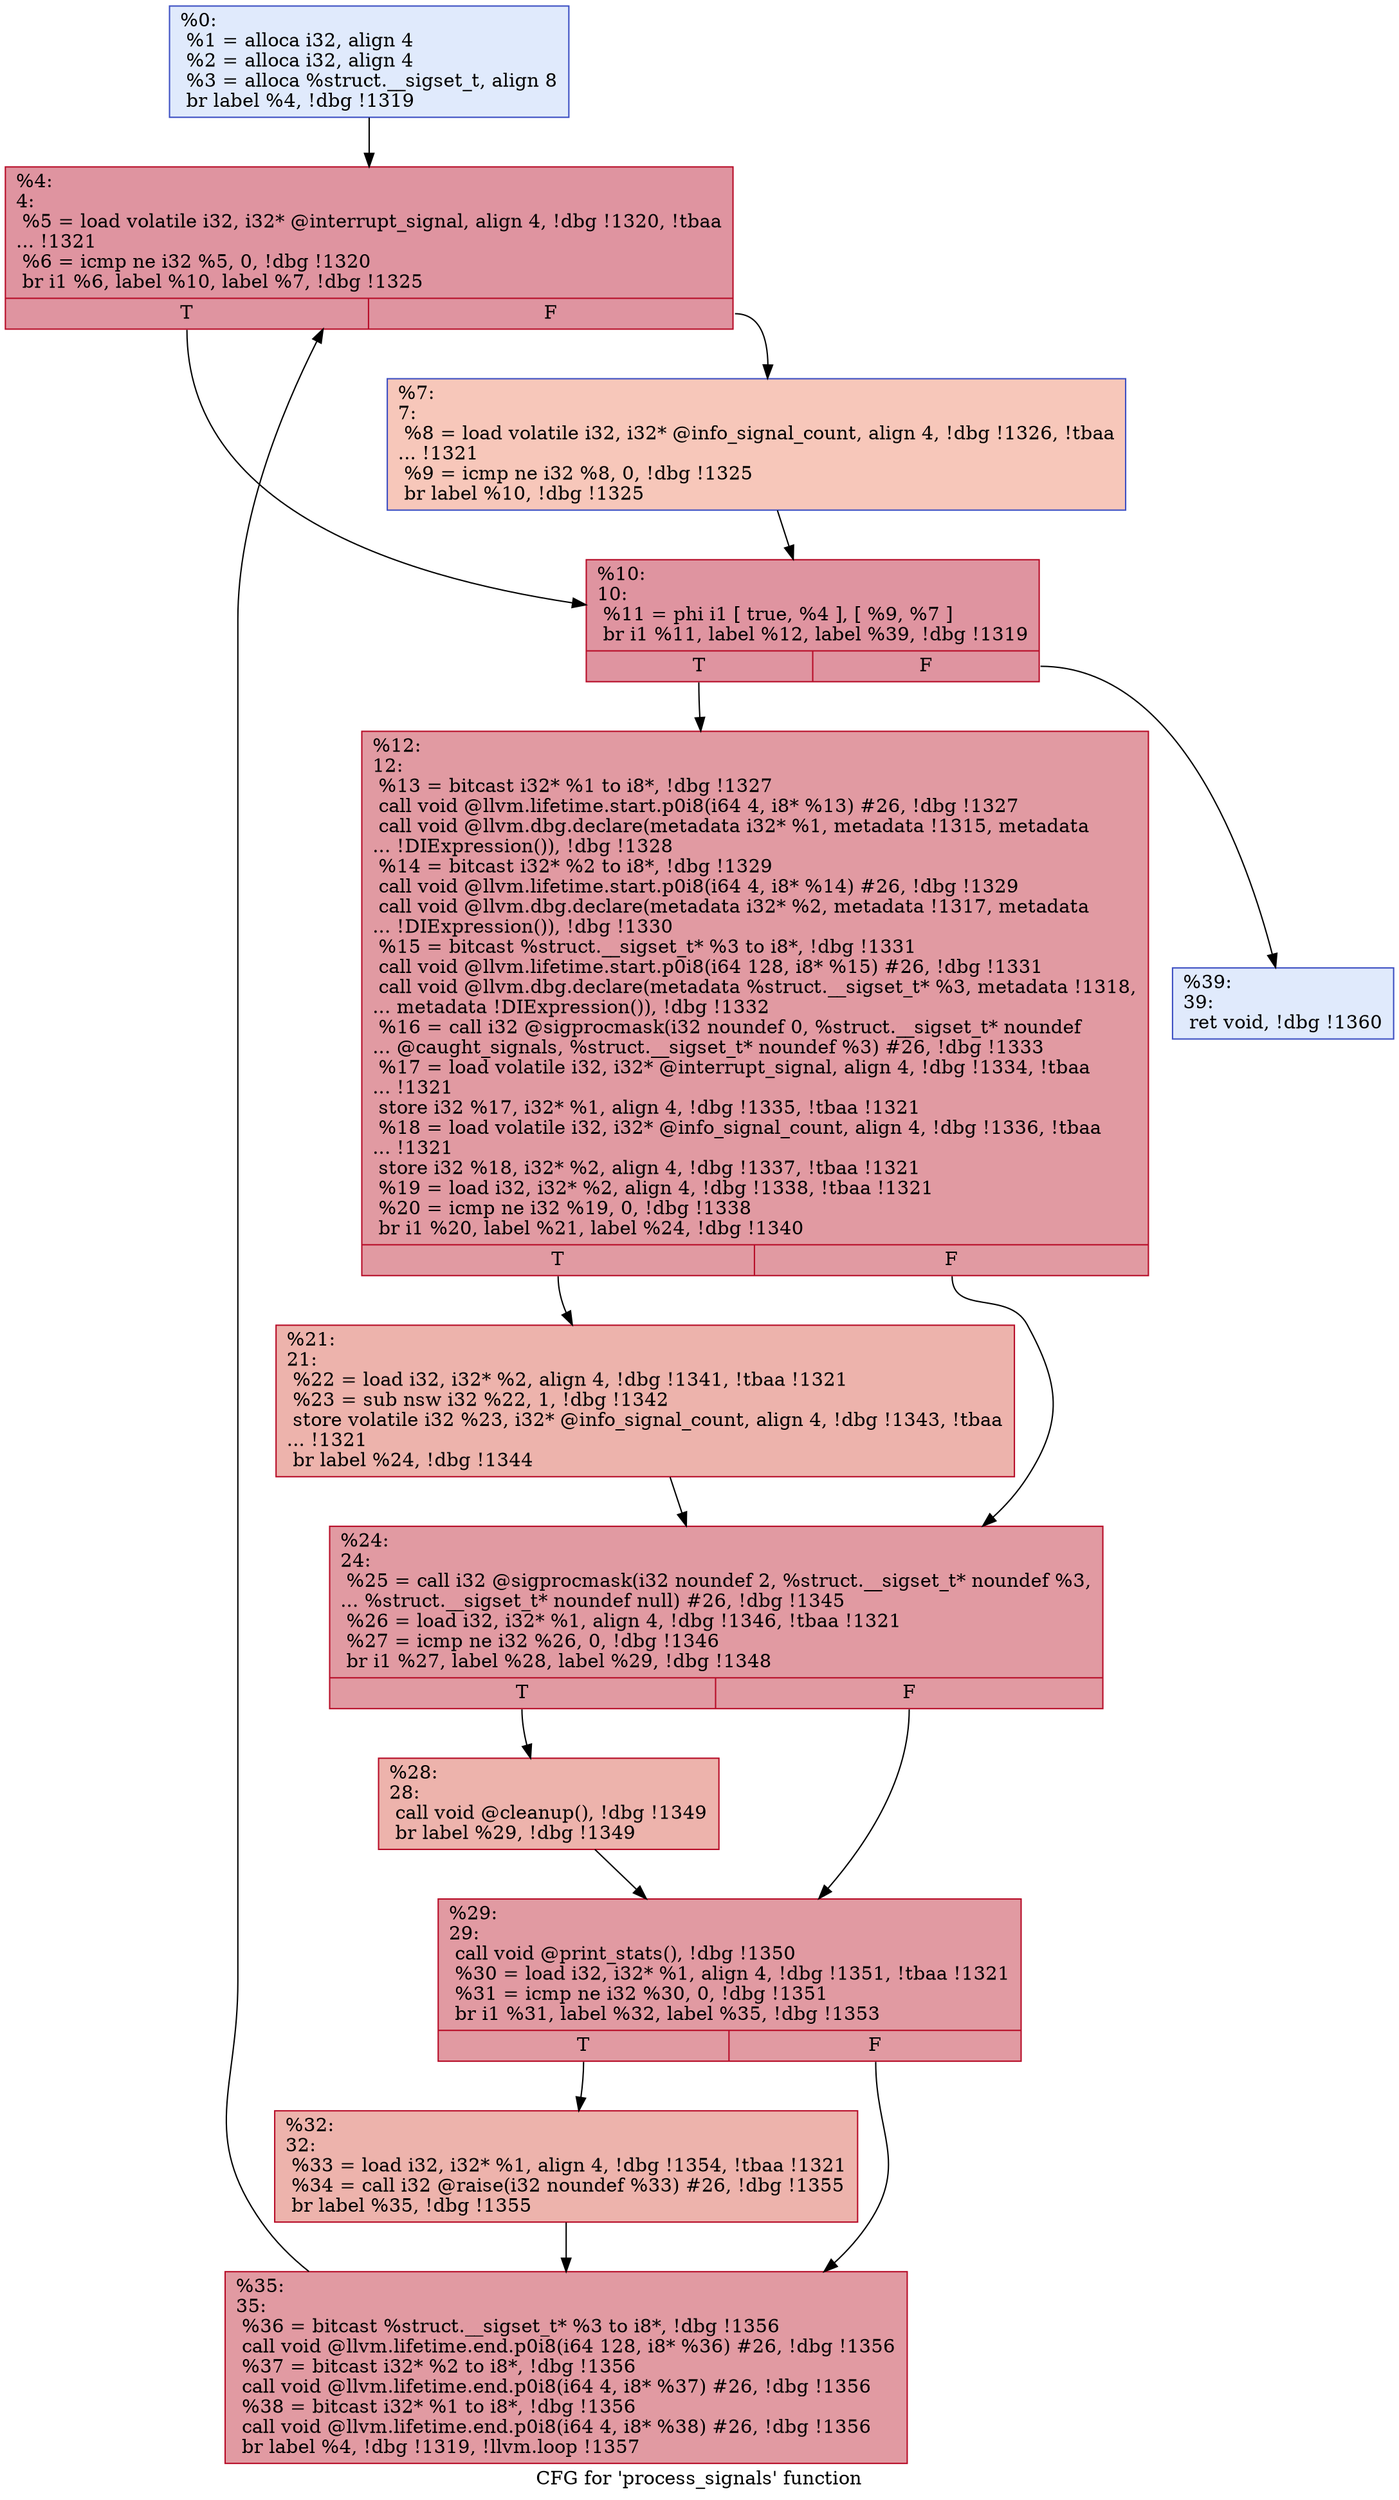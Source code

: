 digraph "CFG for 'process_signals' function" {
	label="CFG for 'process_signals' function";

	Node0xf40750 [shape=record,color="#3d50c3ff", style=filled, fillcolor="#b9d0f970",label="{%0:\l  %1 = alloca i32, align 4\l  %2 = alloca i32, align 4\l  %3 = alloca %struct.__sigset_t, align 8\l  br label %4, !dbg !1319\l}"];
	Node0xf40750 -> Node0xf40810;
	Node0xf40810 [shape=record,color="#b70d28ff", style=filled, fillcolor="#b70d2870",label="{%4:\l4:                                                \l  %5 = load volatile i32, i32* @interrupt_signal, align 4, !dbg !1320, !tbaa\l... !1321\l  %6 = icmp ne i32 %5, 0, !dbg !1320\l  br i1 %6, label %10, label %7, !dbg !1325\l|{<s0>T|<s1>F}}"];
	Node0xf40810:s0 -> Node0xf408b0;
	Node0xf40810:s1 -> Node0xf40860;
	Node0xf40860 [shape=record,color="#3d50c3ff", style=filled, fillcolor="#ec7f6370",label="{%7:\l7:                                                \l  %8 = load volatile i32, i32* @info_signal_count, align 4, !dbg !1326, !tbaa\l... !1321\l  %9 = icmp ne i32 %8, 0, !dbg !1325\l  br label %10, !dbg !1325\l}"];
	Node0xf40860 -> Node0xf408b0;
	Node0xf408b0 [shape=record,color="#b70d28ff", style=filled, fillcolor="#b70d2870",label="{%10:\l10:                                               \l  %11 = phi i1 [ true, %4 ], [ %9, %7 ]\l  br i1 %11, label %12, label %39, !dbg !1319\l|{<s0>T|<s1>F}}"];
	Node0xf408b0:s0 -> Node0xf40900;
	Node0xf408b0:s1 -> Node0xf40b30;
	Node0xf40900 [shape=record,color="#b70d28ff", style=filled, fillcolor="#bb1b2c70",label="{%12:\l12:                                               \l  %13 = bitcast i32* %1 to i8*, !dbg !1327\l  call void @llvm.lifetime.start.p0i8(i64 4, i8* %13) #26, !dbg !1327\l  call void @llvm.dbg.declare(metadata i32* %1, metadata !1315, metadata\l... !DIExpression()), !dbg !1328\l  %14 = bitcast i32* %2 to i8*, !dbg !1329\l  call void @llvm.lifetime.start.p0i8(i64 4, i8* %14) #26, !dbg !1329\l  call void @llvm.dbg.declare(metadata i32* %2, metadata !1317, metadata\l... !DIExpression()), !dbg !1330\l  %15 = bitcast %struct.__sigset_t* %3 to i8*, !dbg !1331\l  call void @llvm.lifetime.start.p0i8(i64 128, i8* %15) #26, !dbg !1331\l  call void @llvm.dbg.declare(metadata %struct.__sigset_t* %3, metadata !1318,\l... metadata !DIExpression()), !dbg !1332\l  %16 = call i32 @sigprocmask(i32 noundef 0, %struct.__sigset_t* noundef\l... @caught_signals, %struct.__sigset_t* noundef %3) #26, !dbg !1333\l  %17 = load volatile i32, i32* @interrupt_signal, align 4, !dbg !1334, !tbaa\l... !1321\l  store i32 %17, i32* %1, align 4, !dbg !1335, !tbaa !1321\l  %18 = load volatile i32, i32* @info_signal_count, align 4, !dbg !1336, !tbaa\l... !1321\l  store i32 %18, i32* %2, align 4, !dbg !1337, !tbaa !1321\l  %19 = load i32, i32* %2, align 4, !dbg !1338, !tbaa !1321\l  %20 = icmp ne i32 %19, 0, !dbg !1338\l  br i1 %20, label %21, label %24, !dbg !1340\l|{<s0>T|<s1>F}}"];
	Node0xf40900:s0 -> Node0xf40950;
	Node0xf40900:s1 -> Node0xf409a0;
	Node0xf40950 [shape=record,color="#b70d28ff", style=filled, fillcolor="#d6524470",label="{%21:\l21:                                               \l  %22 = load i32, i32* %2, align 4, !dbg !1341, !tbaa !1321\l  %23 = sub nsw i32 %22, 1, !dbg !1342\l  store volatile i32 %23, i32* @info_signal_count, align 4, !dbg !1343, !tbaa\l... !1321\l  br label %24, !dbg !1344\l}"];
	Node0xf40950 -> Node0xf409a0;
	Node0xf409a0 [shape=record,color="#b70d28ff", style=filled, fillcolor="#bb1b2c70",label="{%24:\l24:                                               \l  %25 = call i32 @sigprocmask(i32 noundef 2, %struct.__sigset_t* noundef %3,\l... %struct.__sigset_t* noundef null) #26, !dbg !1345\l  %26 = load i32, i32* %1, align 4, !dbg !1346, !tbaa !1321\l  %27 = icmp ne i32 %26, 0, !dbg !1346\l  br i1 %27, label %28, label %29, !dbg !1348\l|{<s0>T|<s1>F}}"];
	Node0xf409a0:s0 -> Node0xf409f0;
	Node0xf409a0:s1 -> Node0xf40a40;
	Node0xf409f0 [shape=record,color="#b70d28ff", style=filled, fillcolor="#d6524470",label="{%28:\l28:                                               \l  call void @cleanup(), !dbg !1349\l  br label %29, !dbg !1349\l}"];
	Node0xf409f0 -> Node0xf40a40;
	Node0xf40a40 [shape=record,color="#b70d28ff", style=filled, fillcolor="#bb1b2c70",label="{%29:\l29:                                               \l  call void @print_stats(), !dbg !1350\l  %30 = load i32, i32* %1, align 4, !dbg !1351, !tbaa !1321\l  %31 = icmp ne i32 %30, 0, !dbg !1351\l  br i1 %31, label %32, label %35, !dbg !1353\l|{<s0>T|<s1>F}}"];
	Node0xf40a40:s0 -> Node0xf40a90;
	Node0xf40a40:s1 -> Node0xf40ae0;
	Node0xf40a90 [shape=record,color="#b70d28ff", style=filled, fillcolor="#d6524470",label="{%32:\l32:                                               \l  %33 = load i32, i32* %1, align 4, !dbg !1354, !tbaa !1321\l  %34 = call i32 @raise(i32 noundef %33) #26, !dbg !1355\l  br label %35, !dbg !1355\l}"];
	Node0xf40a90 -> Node0xf40ae0;
	Node0xf40ae0 [shape=record,color="#b70d28ff", style=filled, fillcolor="#bb1b2c70",label="{%35:\l35:                                               \l  %36 = bitcast %struct.__sigset_t* %3 to i8*, !dbg !1356\l  call void @llvm.lifetime.end.p0i8(i64 128, i8* %36) #26, !dbg !1356\l  %37 = bitcast i32* %2 to i8*, !dbg !1356\l  call void @llvm.lifetime.end.p0i8(i64 4, i8* %37) #26, !dbg !1356\l  %38 = bitcast i32* %1 to i8*, !dbg !1356\l  call void @llvm.lifetime.end.p0i8(i64 4, i8* %38) #26, !dbg !1356\l  br label %4, !dbg !1319, !llvm.loop !1357\l}"];
	Node0xf40ae0 -> Node0xf40810;
	Node0xf40b30 [shape=record,color="#3d50c3ff", style=filled, fillcolor="#b9d0f970",label="{%39:\l39:                                               \l  ret void, !dbg !1360\l}"];
}
